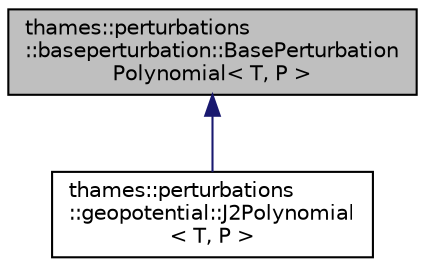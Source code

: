 digraph "thames::perturbations::baseperturbation::BasePerturbationPolynomial&lt; T, P &gt;"
{
 // LATEX_PDF_SIZE
  edge [fontname="Helvetica",fontsize="10",labelfontname="Helvetica",labelfontsize="10"];
  node [fontname="Helvetica",fontsize="10",shape=record];
  Node1 [label="thames::perturbations\l::baseperturbation::BasePerturbation\lPolynomial\< T, P \>",height=0.2,width=0.4,color="black", fillcolor="grey75", style="filled", fontcolor="black",tooltip="Class for the base perturbation for polynomial distributions."];
  Node1 -> Node2 [dir="back",color="midnightblue",fontsize="10",style="solid",fontname="Helvetica"];
  Node2 [label="thames::perturbations\l::geopotential::J2Polynomial\l\< T, P \>",height=0.2,width=0.4,color="black", fillcolor="white", style="filled",URL="$classthames_1_1perturbations_1_1geopotential_1_1J2Polynomial.html",tooltip="Class for the perturbation resulting from the J2-term."];
}

